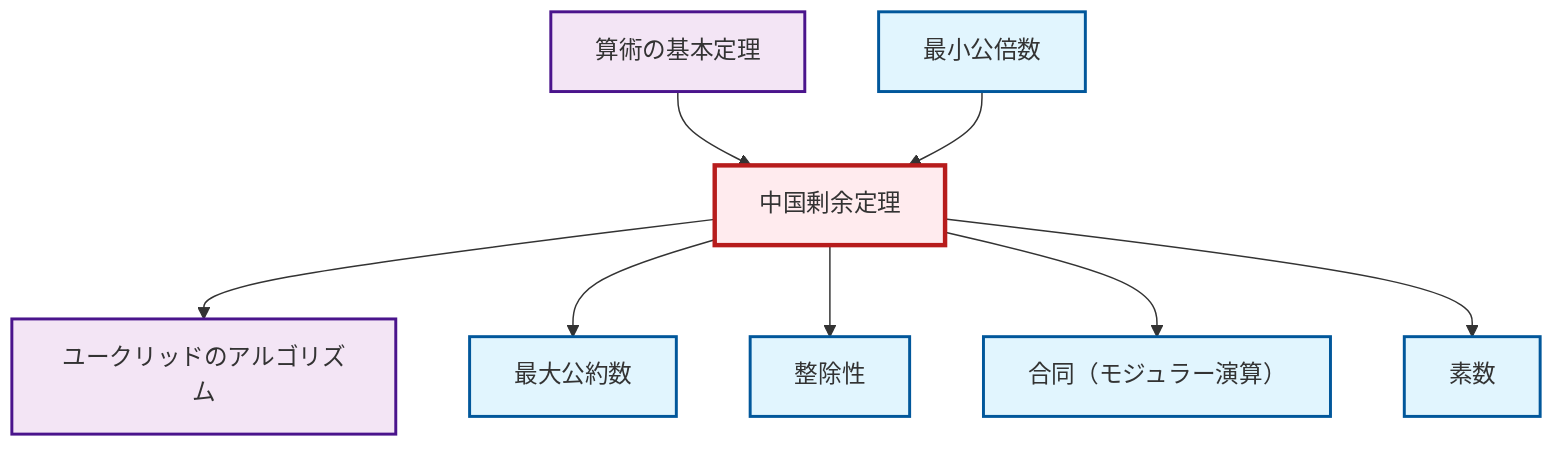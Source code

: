 graph TD
    classDef definition fill:#e1f5fe,stroke:#01579b,stroke-width:2px
    classDef theorem fill:#f3e5f5,stroke:#4a148c,stroke-width:2px
    classDef axiom fill:#fff3e0,stroke:#e65100,stroke-width:2px
    classDef example fill:#e8f5e9,stroke:#1b5e20,stroke-width:2px
    classDef current fill:#ffebee,stroke:#b71c1c,stroke-width:3px
    def-gcd["最大公約数"]:::definition
    thm-euclidean-algorithm["ユークリッドのアルゴリズム"]:::theorem
    def-lcm["最小公倍数"]:::definition
    def-divisibility["整除性"]:::definition
    thm-fundamental-arithmetic["算術の基本定理"]:::theorem
    def-congruence["合同（モジュラー演算）"]:::definition
    def-prime["素数"]:::definition
    thm-chinese-remainder["中国剰余定理"]:::theorem
    thm-chinese-remainder --> thm-euclidean-algorithm
    thm-fundamental-arithmetic --> thm-chinese-remainder
    thm-chinese-remainder --> def-gcd
    thm-chinese-remainder --> def-divisibility
    def-lcm --> thm-chinese-remainder
    thm-chinese-remainder --> def-congruence
    thm-chinese-remainder --> def-prime
    class thm-chinese-remainder current